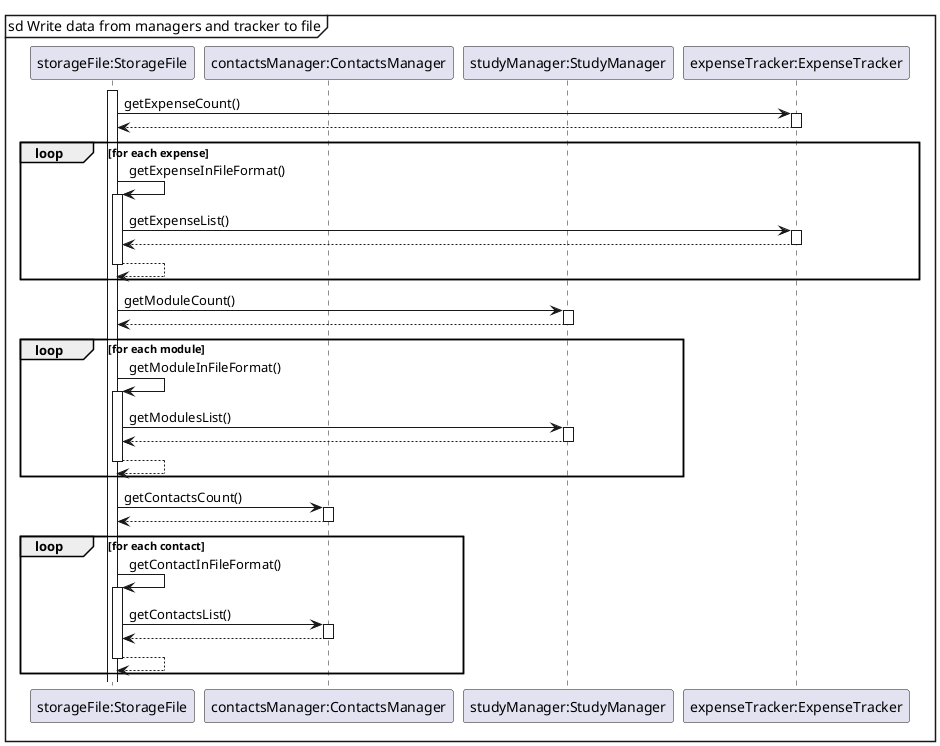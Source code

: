 @startuml
'https://plantuml.com/sequence-diagram

mainframe sd Write data from managers and tracker to file

participant "storageFile:StorageFile"
participant "contactsManager:ContactsManager"
participant "studyManager:StudyManager"
participant "expenseTracker:ExpenseTracker"

activate "storageFile:StorageFile"

"storageFile:StorageFile" -> "expenseTracker:ExpenseTracker" ++: getExpenseCount()
"expenseTracker:ExpenseTracker" --> "storageFile:StorageFile" --

loop for each expense
    "storageFile:StorageFile" -> "storageFile:StorageFile" ++: getExpenseInFileFormat()
    "storageFile:StorageFile" -> "expenseTracker:ExpenseTracker" ++: getExpenseList()
    "expenseTracker:ExpenseTracker" --> "storageFile:StorageFile" --
    "storageFile:StorageFile" --> "storageFile:StorageFile" --
end

"storageFile:StorageFile" -> "studyManager:StudyManager" ++: getModuleCount()
"studyManager:StudyManager" --> "storageFile:StorageFile" --

loop for each module
    "storageFile:StorageFile" -> "storageFile:StorageFile" ++: getModuleInFileFormat()
    "storageFile:StorageFile" -> "studyManager:StudyManager" ++: getModulesList()
    "studyManager:StudyManager" --> "storageFile:StorageFile" --
    "storageFile:StorageFile" --> "storageFile:StorageFile" --
end

"storageFile:StorageFile" -> "contactsManager:ContactsManager" ++: getContactsCount()
"contactsManager:ContactsManager" --> "storageFile:StorageFile" --

loop for each contact
    "storageFile:StorageFile" -> "storageFile:StorageFile" ++: getContactInFileFormat()
    "storageFile:StorageFile" -> "contactsManager:ContactsManager" ++: getContactsList()
    "contactsManager:ContactsManager" --> "storageFile:StorageFile" --
    "storageFile:StorageFile" --> "storageFile:StorageFile" --
end

@enduml